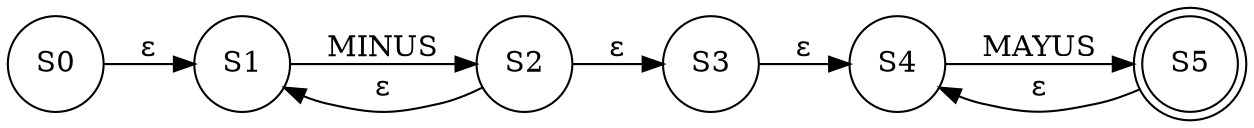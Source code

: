 digraph grafica{
rankdir=LR;
forcelabels= true;
node [shape = circle];
S0;
S1;
S2;
S3;
S4;
S5[shape = doublecircle];
S0->S1[label="ε"]
S1->S2[label="MINUS"]
S2->S1[label="ε"]
S2->S3[label="ε"]
S3->S4[label="ε"]
S4->S5[label="MAYUS"]
S5->S4[label="ε"]

}